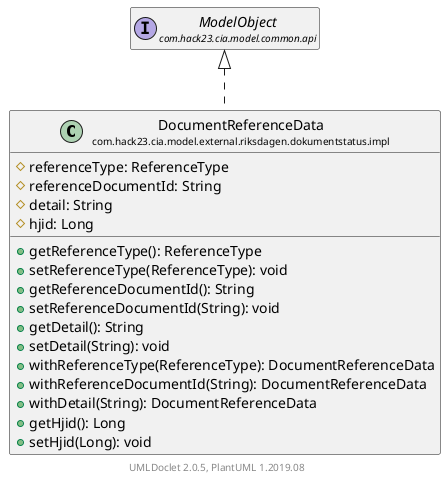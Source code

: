 @startuml
    set namespaceSeparator none
    hide empty fields
    hide empty methods

    class "<size:14>DocumentReferenceData\n<size:10>com.hack23.cia.model.external.riksdagen.dokumentstatus.impl" as com.hack23.cia.model.external.riksdagen.dokumentstatus.impl.DocumentReferenceData [[DocumentReferenceData.html]] {
        #referenceType: ReferenceType
        #referenceDocumentId: String
        #detail: String
        #hjid: Long
        +getReferenceType(): ReferenceType
        +setReferenceType(ReferenceType): void
        +getReferenceDocumentId(): String
        +setReferenceDocumentId(String): void
        +getDetail(): String
        +setDetail(String): void
        +withReferenceType(ReferenceType): DocumentReferenceData
        +withReferenceDocumentId(String): DocumentReferenceData
        +withDetail(String): DocumentReferenceData
        +getHjid(): Long
        +setHjid(Long): void
    }

    interface "<size:14>ModelObject\n<size:10>com.hack23.cia.model.common.api" as com.hack23.cia.model.common.api.ModelObject

    com.hack23.cia.model.common.api.ModelObject <|.. com.hack23.cia.model.external.riksdagen.dokumentstatus.impl.DocumentReferenceData

    center footer UMLDoclet 2.0.5, PlantUML 1.2019.08
@enduml
